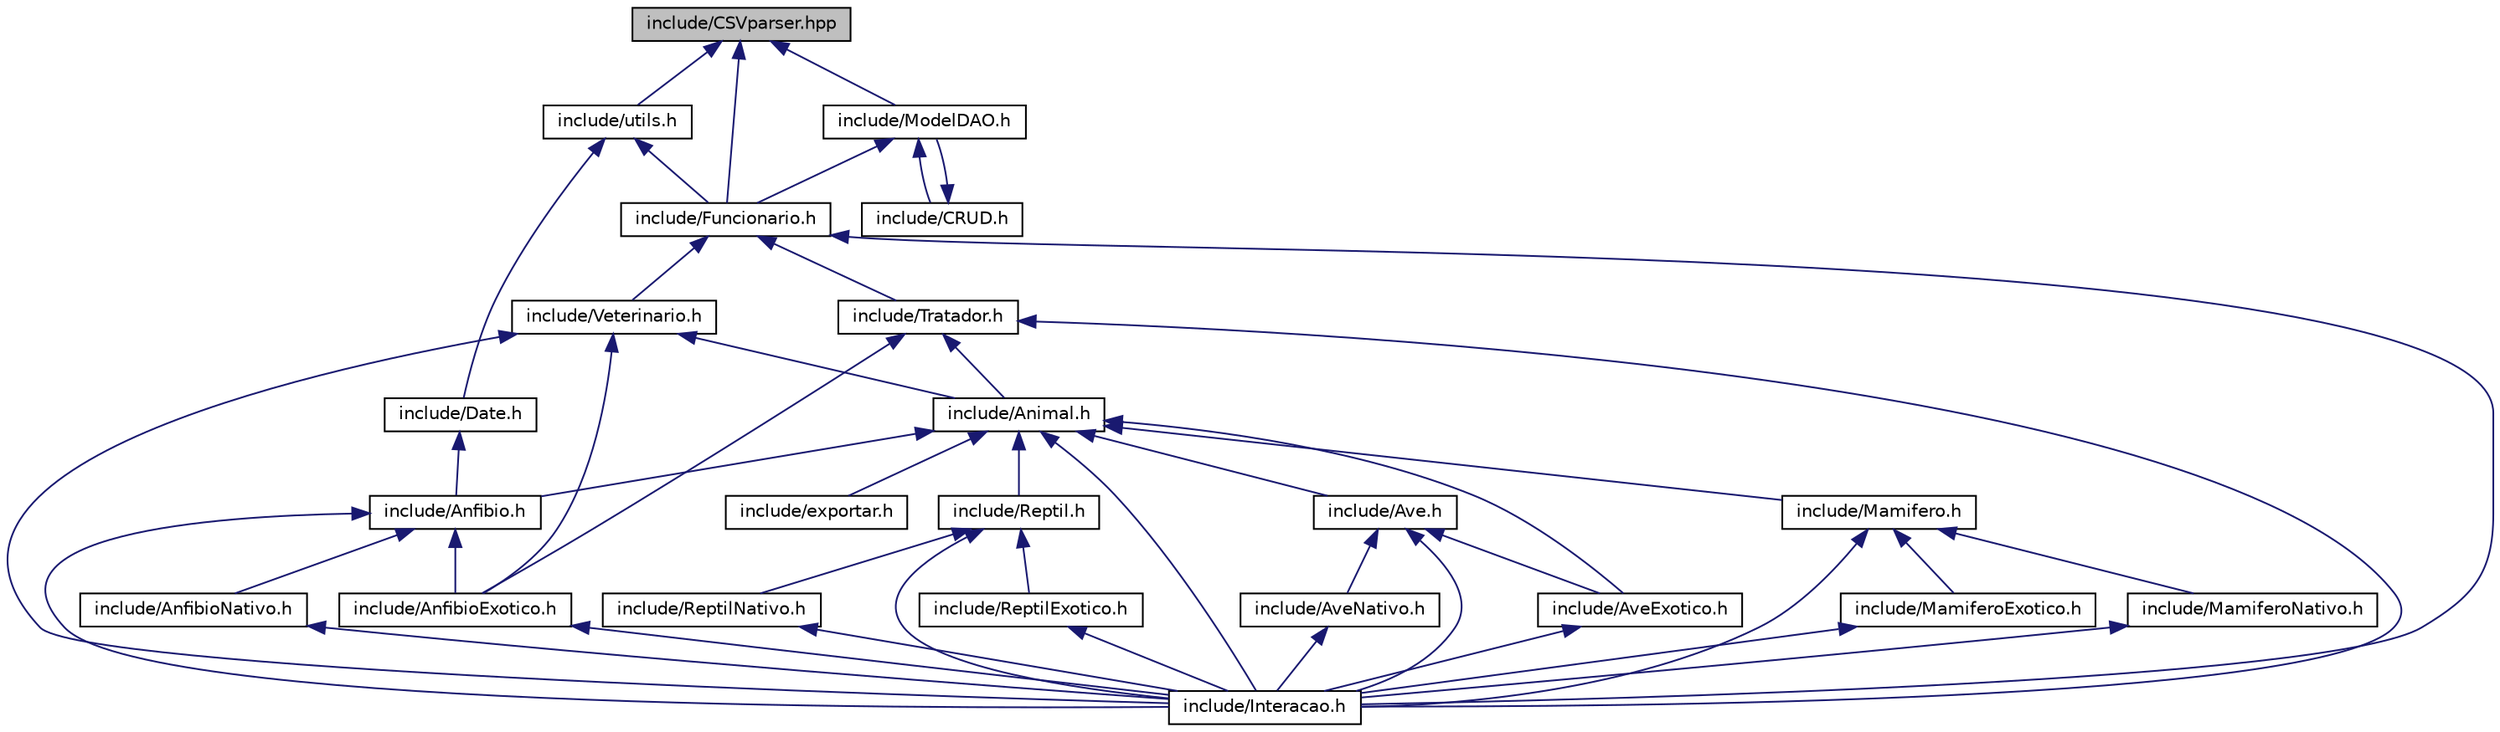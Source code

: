 digraph "include/CSVparser.hpp"
{
  edge [fontname="Helvetica",fontsize="10",labelfontname="Helvetica",labelfontsize="10"];
  node [fontname="Helvetica",fontsize="10",shape=record];
  Node6 [label="include/CSVparser.hpp",height=0.2,width=0.4,color="black", fillcolor="grey75", style="filled", fontcolor="black"];
  Node6 -> Node7 [dir="back",color="midnightblue",fontsize="10",style="solid"];
  Node7 [label="include/utils.h",height=0.2,width=0.4,color="black", fillcolor="white", style="filled",URL="$d5/d60/utils_8h.html",tooltip="Classe em C++ para definição de funções de utilidades variadas, como: conversão de tipos..."];
  Node7 -> Node8 [dir="back",color="midnightblue",fontsize="10",style="solid"];
  Node8 [label="include/Date.h",height=0.2,width=0.4,color="black", fillcolor="white", style="filled",URL="$de/da7/Date_8h.html",tooltip="Classe em C++ para definição de Datas. "];
  Node8 -> Node9 [dir="back",color="midnightblue",fontsize="10",style="solid"];
  Node9 [label="include/Anfibio.h",height=0.2,width=0.4,color="black", fillcolor="white", style="filled",URL="$dc/dd8/Anfibio_8h_source.html"];
  Node9 -> Node10 [dir="back",color="midnightblue",fontsize="10",style="solid"];
  Node10 [label="include/AnfibioExotico.h",height=0.2,width=0.4,color="black", fillcolor="white", style="filled",URL="$de/d72/AnfibioExotico_8h_source.html"];
  Node10 -> Node11 [dir="back",color="midnightblue",fontsize="10",style="solid"];
  Node11 [label="include/Interacao.h",height=0.2,width=0.4,color="black", fillcolor="white", style="filled",URL="$d1/d62/Interacao_8h_source.html"];
  Node9 -> Node12 [dir="back",color="midnightblue",fontsize="10",style="solid"];
  Node12 [label="include/AnfibioNativo.h",height=0.2,width=0.4,color="black", fillcolor="white", style="filled",URL="$d6/d4d/AnfibioNativo_8h_source.html"];
  Node12 -> Node11 [dir="back",color="midnightblue",fontsize="10",style="solid"];
  Node9 -> Node11 [dir="back",color="midnightblue",fontsize="10",style="solid"];
  Node7 -> Node13 [dir="back",color="midnightblue",fontsize="10",style="solid"];
  Node13 [label="include/Funcionario.h",height=0.2,width=0.4,color="black", fillcolor="white", style="filled",URL="$d7/d35/Funcionario_8h_source.html"];
  Node13 -> Node14 [dir="back",color="midnightblue",fontsize="10",style="solid"];
  Node14 [label="include/Veterinario.h",height=0.2,width=0.4,color="black", fillcolor="white", style="filled",URL="$d5/da0/Veterinario_8h_source.html"];
  Node14 -> Node15 [dir="back",color="midnightblue",fontsize="10",style="solid"];
  Node15 [label="include/Animal.h",height=0.2,width=0.4,color="black", fillcolor="white", style="filled",URL="$dc/db1/Animal_8h_source.html"];
  Node15 -> Node9 [dir="back",color="midnightblue",fontsize="10",style="solid"];
  Node15 -> Node16 [dir="back",color="midnightblue",fontsize="10",style="solid"];
  Node16 [label="include/Ave.h",height=0.2,width=0.4,color="black", fillcolor="white", style="filled",URL="$de/d8e/Ave_8h_source.html"];
  Node16 -> Node17 [dir="back",color="midnightblue",fontsize="10",style="solid"];
  Node17 [label="include/AveExotico.h",height=0.2,width=0.4,color="black", fillcolor="white", style="filled",URL="$de/db1/AveExotico_8h_source.html"];
  Node17 -> Node11 [dir="back",color="midnightblue",fontsize="10",style="solid"];
  Node16 -> Node18 [dir="back",color="midnightblue",fontsize="10",style="solid"];
  Node18 [label="include/AveNativo.h",height=0.2,width=0.4,color="black", fillcolor="white", style="filled",URL="$d5/d14/AveNativo_8h_source.html"];
  Node18 -> Node11 [dir="back",color="midnightblue",fontsize="10",style="solid"];
  Node16 -> Node11 [dir="back",color="midnightblue",fontsize="10",style="solid"];
  Node15 -> Node17 [dir="back",color="midnightblue",fontsize="10",style="solid"];
  Node15 -> Node19 [dir="back",color="midnightblue",fontsize="10",style="solid"];
  Node19 [label="include/exportar.h",height=0.2,width=0.4,color="black", fillcolor="white", style="filled",URL="$dc/d04/exportar_8h.html",tooltip="Define o namespace &#39;exportar&#39; e um conjunto de funções para permitir a exportação dos dados do projet..."];
  Node15 -> Node11 [dir="back",color="midnightblue",fontsize="10",style="solid"];
  Node15 -> Node20 [dir="back",color="midnightblue",fontsize="10",style="solid"];
  Node20 [label="include/Mamifero.h",height=0.2,width=0.4,color="black", fillcolor="white", style="filled",URL="$d5/d2b/Mamifero_8h_source.html"];
  Node20 -> Node11 [dir="back",color="midnightblue",fontsize="10",style="solid"];
  Node20 -> Node21 [dir="back",color="midnightblue",fontsize="10",style="solid"];
  Node21 [label="include/MamiferoExotico.h",height=0.2,width=0.4,color="black", fillcolor="white", style="filled",URL="$d4/dde/MamiferoExotico_8h_source.html"];
  Node21 -> Node11 [dir="back",color="midnightblue",fontsize="10",style="solid"];
  Node20 -> Node22 [dir="back",color="midnightblue",fontsize="10",style="solid"];
  Node22 [label="include/MamiferoNativo.h",height=0.2,width=0.4,color="black", fillcolor="white", style="filled",URL="$d2/d94/MamiferoNativo_8h_source.html"];
  Node22 -> Node11 [dir="back",color="midnightblue",fontsize="10",style="solid"];
  Node15 -> Node23 [dir="back",color="midnightblue",fontsize="10",style="solid"];
  Node23 [label="include/Reptil.h",height=0.2,width=0.4,color="black", fillcolor="white", style="filled",URL="$db/d1a/Reptil_8h_source.html"];
  Node23 -> Node11 [dir="back",color="midnightblue",fontsize="10",style="solid"];
  Node23 -> Node24 [dir="back",color="midnightblue",fontsize="10",style="solid"];
  Node24 [label="include/ReptilExotico.h",height=0.2,width=0.4,color="black", fillcolor="white", style="filled",URL="$db/d67/ReptilExotico_8h_source.html"];
  Node24 -> Node11 [dir="back",color="midnightblue",fontsize="10",style="solid"];
  Node23 -> Node25 [dir="back",color="midnightblue",fontsize="10",style="solid"];
  Node25 [label="include/ReptilNativo.h",height=0.2,width=0.4,color="black", fillcolor="white", style="filled",URL="$de/dff/ReptilNativo_8h_source.html"];
  Node25 -> Node11 [dir="back",color="midnightblue",fontsize="10",style="solid"];
  Node14 -> Node10 [dir="back",color="midnightblue",fontsize="10",style="solid"];
  Node14 -> Node11 [dir="back",color="midnightblue",fontsize="10",style="solid"];
  Node13 -> Node26 [dir="back",color="midnightblue",fontsize="10",style="solid"];
  Node26 [label="include/Tratador.h",height=0.2,width=0.4,color="black", fillcolor="white", style="filled",URL="$df/d57/Tratador_8h_source.html"];
  Node26 -> Node15 [dir="back",color="midnightblue",fontsize="10",style="solid"];
  Node26 -> Node10 [dir="back",color="midnightblue",fontsize="10",style="solid"];
  Node26 -> Node11 [dir="back",color="midnightblue",fontsize="10",style="solid"];
  Node13 -> Node11 [dir="back",color="midnightblue",fontsize="10",style="solid"];
  Node6 -> Node27 [dir="back",color="midnightblue",fontsize="10",style="solid"];
  Node27 [label="include/ModelDAO.h",height=0.2,width=0.4,color="black", fillcolor="white", style="filled",URL="$df/d23/ModelDAO_8h_source.html"];
  Node27 -> Node13 [dir="back",color="midnightblue",fontsize="10",style="solid"];
  Node27 -> Node28 [dir="back",color="midnightblue",fontsize="10",style="solid"];
  Node28 [label="include/CRUD.h",height=0.2,width=0.4,color="black", fillcolor="white", style="filled",URL="$d7/d76/CRUD_8h_source.html"];
  Node28 -> Node27 [dir="back",color="midnightblue",fontsize="10",style="solid"];
  Node6 -> Node13 [dir="back",color="midnightblue",fontsize="10",style="solid"];
}
